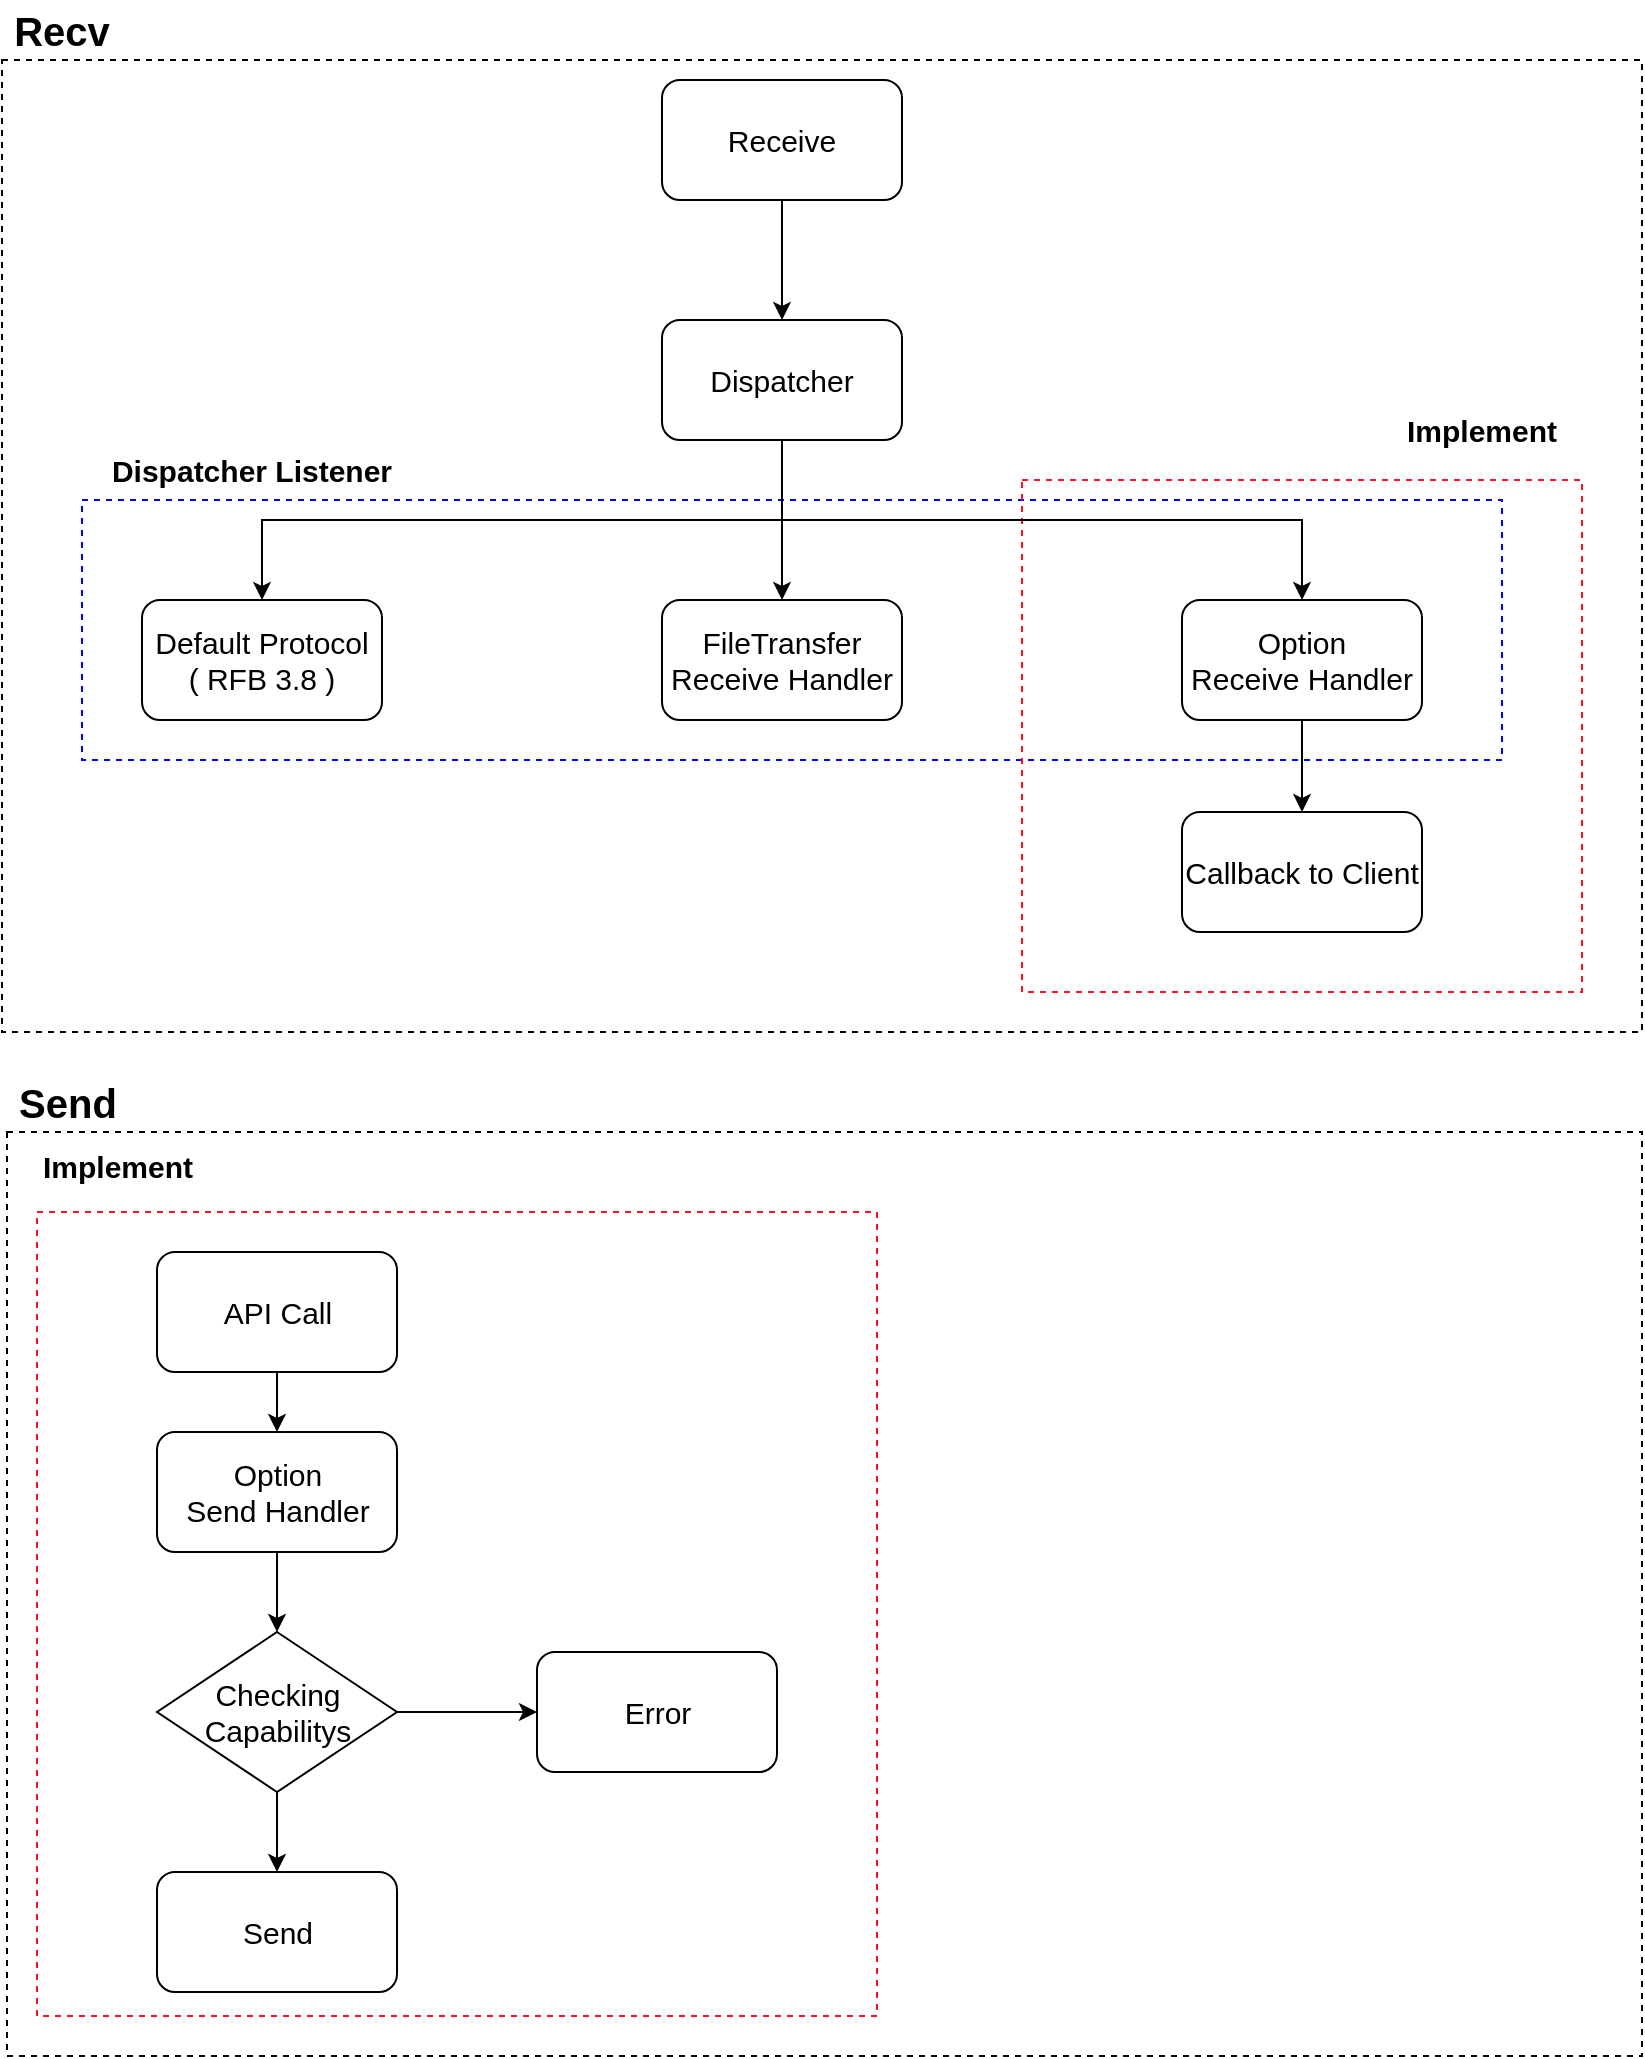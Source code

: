 <mxfile version="24.7.4">
  <diagram name="Page-1" id="c4acf3e9-155e-7222-9cf6-157b1a14988f">
    <mxGraphModel dx="1434" dy="746" grid="1" gridSize="10" guides="1" tooltips="1" connect="1" arrows="1" fold="1" page="1" pageScale="1" pageWidth="850" pageHeight="1100" background="none" math="0" shadow="0">
      <root>
        <mxCell id="0" />
        <mxCell id="1" parent="0" />
        <mxCell id="PbC5Yc8THwEYSNEz2fW4-52" value="" style="rounded=0;whiteSpace=wrap;html=1;dashed=1;fillColor=none;" parent="1" vertex="1">
          <mxGeometry x="12.5" y="590" width="817.5" height="462" as="geometry" />
        </mxCell>
        <mxCell id="PbC5Yc8THwEYSNEz2fW4-48" value="" style="rounded=0;whiteSpace=wrap;html=1;dashed=1;fillColor=none;" parent="1" vertex="1">
          <mxGeometry x="10" y="54" width="820" height="486" as="geometry" />
        </mxCell>
        <mxCell id="PbC5Yc8THwEYSNEz2fW4-27" value="" style="rounded=0;whiteSpace=wrap;html=1;dashed=1;fillColor=none;strokeColor=#FF0F1F;" parent="1" vertex="1">
          <mxGeometry x="27.5" y="630" width="420" height="402" as="geometry" />
        </mxCell>
        <mxCell id="PbC5Yc8THwEYSNEz2fW4-25" value="" style="rounded=0;whiteSpace=wrap;html=1;dashed=1;fillColor=none;fontSize=15;strokeColor=#0000FF;" parent="1" vertex="1">
          <mxGeometry x="50" y="274" width="710" height="130" as="geometry" />
        </mxCell>
        <mxCell id="PbC5Yc8THwEYSNEz2fW4-45" value="" style="rounded=0;whiteSpace=wrap;html=1;dashed=1;fillColor=none;strokeColor=#FF0F1F;" parent="1" vertex="1">
          <mxGeometry x="520" y="264" width="280" height="256" as="geometry" />
        </mxCell>
        <mxCell id="PbC5Yc8THwEYSNEz2fW4-10" style="edgeStyle=orthogonalEdgeStyle;rounded=0;orthogonalLoop=1;jettySize=auto;html=1;fontSize=15;" parent="1" source="PbC5Yc8THwEYSNEz2fW4-4" target="PbC5Yc8THwEYSNEz2fW4-5" edge="1">
          <mxGeometry relative="1" as="geometry" />
        </mxCell>
        <mxCell id="PbC5Yc8THwEYSNEz2fW4-4" value="Receive" style="rounded=1;whiteSpace=wrap;html=1;fontSize=15;" parent="1" vertex="1">
          <mxGeometry x="340" y="64" width="120" height="60" as="geometry" />
        </mxCell>
        <mxCell id="PbC5Yc8THwEYSNEz2fW4-8" style="edgeStyle=orthogonalEdgeStyle;rounded=0;orthogonalLoop=1;jettySize=auto;html=1;fontSize=15;" parent="1" source="PbC5Yc8THwEYSNEz2fW4-5" target="PbC5Yc8THwEYSNEz2fW4-6" edge="1">
          <mxGeometry relative="1" as="geometry" />
        </mxCell>
        <mxCell id="PbC5Yc8THwEYSNEz2fW4-14" style="edgeStyle=orthogonalEdgeStyle;rounded=0;orthogonalLoop=1;jettySize=auto;html=1;fontSize=15;" parent="1" source="PbC5Yc8THwEYSNEz2fW4-5" target="PbC5Yc8THwEYSNEz2fW4-13" edge="1">
          <mxGeometry relative="1" as="geometry">
            <Array as="points">
              <mxPoint x="400" y="284" />
              <mxPoint x="140" y="284" />
            </Array>
          </mxGeometry>
        </mxCell>
        <mxCell id="PbC5Yc8THwEYSNEz2fW4-15" style="edgeStyle=orthogonalEdgeStyle;rounded=0;orthogonalLoop=1;jettySize=auto;html=1;entryX=0.5;entryY=0;entryDx=0;entryDy=0;fontSize=15;" parent="1" source="PbC5Yc8THwEYSNEz2fW4-5" target="PbC5Yc8THwEYSNEz2fW4-7" edge="1">
          <mxGeometry relative="1" as="geometry">
            <Array as="points">
              <mxPoint x="400" y="284" />
              <mxPoint x="660" y="284" />
            </Array>
          </mxGeometry>
        </mxCell>
        <mxCell id="PbC5Yc8THwEYSNEz2fW4-5" value="Dispatcher" style="rounded=1;whiteSpace=wrap;html=1;fontSize=15;" parent="1" vertex="1">
          <mxGeometry x="340" y="184" width="120" height="60" as="geometry" />
        </mxCell>
        <mxCell id="PbC5Yc8THwEYSNEz2fW4-6" value="FileTransfer&lt;br style=&quot;font-size: 15px;&quot;&gt;Receive Handler" style="rounded=1;whiteSpace=wrap;html=1;fontSize=15;" parent="1" vertex="1">
          <mxGeometry x="340" y="324" width="120" height="60" as="geometry" />
        </mxCell>
        <mxCell id="VDipEbuTRbo2rRdu-Mhq-1" style="edgeStyle=orthogonalEdgeStyle;rounded=0;orthogonalLoop=1;jettySize=auto;html=1;entryX=0.5;entryY=0;entryDx=0;entryDy=0;" edge="1" parent="1" source="PbC5Yc8THwEYSNEz2fW4-7" target="PbC5Yc8THwEYSNEz2fW4-19">
          <mxGeometry relative="1" as="geometry" />
        </mxCell>
        <mxCell id="PbC5Yc8THwEYSNEz2fW4-7" value="Option&lt;br style=&quot;font-size: 15px;&quot;&gt;Receive Handler" style="rounded=1;whiteSpace=wrap;html=1;fontSize=15;" parent="1" vertex="1">
          <mxGeometry x="600" y="324" width="120" height="60" as="geometry" />
        </mxCell>
        <mxCell id="PbC5Yc8THwEYSNEz2fW4-13" value="Default Protocol&lt;div style=&quot;font-size: 15px;&quot;&gt;( RFB 3.8 )&lt;/div&gt;" style="rounded=1;whiteSpace=wrap;html=1;fontSize=15;" parent="1" vertex="1">
          <mxGeometry x="80" y="324" width="120" height="60" as="geometry" />
        </mxCell>
        <mxCell id="PbC5Yc8THwEYSNEz2fW4-19" value="Callback to Client" style="rounded=1;whiteSpace=wrap;html=1;fontSize=15;" parent="1" vertex="1">
          <mxGeometry x="600" y="430" width="120" height="60" as="geometry" />
        </mxCell>
        <mxCell id="PbC5Yc8THwEYSNEz2fW4-26" value="Dispatcher Listener" style="text;html=1;align=center;verticalAlign=middle;whiteSpace=wrap;rounded=0;fontSize=15;fontStyle=1" parent="1" vertex="1">
          <mxGeometry x="50" y="244" width="170" height="30" as="geometry" />
        </mxCell>
        <mxCell id="PbC5Yc8THwEYSNEz2fW4-28" value="Implement" style="text;html=1;align=center;verticalAlign=middle;whiteSpace=wrap;rounded=0;fontSize=15;fontStyle=1" parent="1" vertex="1">
          <mxGeometry x="710" y="224" width="80" height="30" as="geometry" />
        </mxCell>
        <mxCell id="PbC5Yc8THwEYSNEz2fW4-31" style="edgeStyle=orthogonalEdgeStyle;rounded=0;orthogonalLoop=1;jettySize=auto;html=1;fontSize=15;" parent="1" source="PbC5Yc8THwEYSNEz2fW4-29" target="PbC5Yc8THwEYSNEz2fW4-30" edge="1">
          <mxGeometry relative="1" as="geometry" />
        </mxCell>
        <mxCell id="PbC5Yc8THwEYSNEz2fW4-29" value="API Call" style="rounded=1;whiteSpace=wrap;html=1;fontSize=15;" parent="1" vertex="1">
          <mxGeometry x="87.5" y="650" width="120" height="60" as="geometry" />
        </mxCell>
        <mxCell id="PbC5Yc8THwEYSNEz2fW4-34" style="edgeStyle=orthogonalEdgeStyle;rounded=0;orthogonalLoop=1;jettySize=auto;html=1;fontSize=15;" parent="1" source="PbC5Yc8THwEYSNEz2fW4-30" target="PbC5Yc8THwEYSNEz2fW4-33" edge="1">
          <mxGeometry relative="1" as="geometry" />
        </mxCell>
        <mxCell id="PbC5Yc8THwEYSNEz2fW4-30" value="Option&lt;br style=&quot;font-size: 15px;&quot;&gt;&lt;span style=&quot;background-color: initial; font-size: 15px;&quot;&gt;Send Handler&lt;/span&gt;" style="rounded=1;whiteSpace=wrap;html=1;fontSize=15;" parent="1" vertex="1">
          <mxGeometry x="87.5" y="740" width="120" height="60" as="geometry" />
        </mxCell>
        <mxCell id="PbC5Yc8THwEYSNEz2fW4-38" style="edgeStyle=orthogonalEdgeStyle;rounded=0;orthogonalLoop=1;jettySize=auto;html=1;fontSize=15;" parent="1" source="PbC5Yc8THwEYSNEz2fW4-33" target="PbC5Yc8THwEYSNEz2fW4-37" edge="1">
          <mxGeometry relative="1" as="geometry" />
        </mxCell>
        <mxCell id="PbC5Yc8THwEYSNEz2fW4-50" style="edgeStyle=orthogonalEdgeStyle;rounded=0;orthogonalLoop=1;jettySize=auto;html=1;fontSize=15;" parent="1" source="PbC5Yc8THwEYSNEz2fW4-33" target="PbC5Yc8THwEYSNEz2fW4-43" edge="1">
          <mxGeometry relative="1" as="geometry" />
        </mxCell>
        <mxCell id="PbC5Yc8THwEYSNEz2fW4-33" value="Checking&lt;br style=&quot;font-size: 15px;&quot;&gt;Capabilitys" style="rhombus;whiteSpace=wrap;html=1;fontSize=15;" parent="1" vertex="1">
          <mxGeometry x="87.5" y="840" width="120" height="80" as="geometry" />
        </mxCell>
        <mxCell id="PbC5Yc8THwEYSNEz2fW4-37" value="Send" style="rounded=1;whiteSpace=wrap;html=1;fontSize=15;" parent="1" vertex="1">
          <mxGeometry x="87.5" y="960" width="120" height="60" as="geometry" />
        </mxCell>
        <mxCell id="PbC5Yc8THwEYSNEz2fW4-43" value="Error" style="rounded=1;whiteSpace=wrap;html=1;fontSize=15;" parent="1" vertex="1">
          <mxGeometry x="277.5" y="850" width="120" height="60" as="geometry" />
        </mxCell>
        <mxCell id="PbC5Yc8THwEYSNEz2fW4-46" value="Implement" style="text;html=1;align=center;verticalAlign=middle;whiteSpace=wrap;rounded=0;fontStyle=1;fontSize=15;" parent="1" vertex="1">
          <mxGeometry x="27.5" y="592" width="80" height="30" as="geometry" />
        </mxCell>
        <mxCell id="PbC5Yc8THwEYSNEz2fW4-53" value="Send" style="text;html=1;align=center;verticalAlign=middle;whiteSpace=wrap;rounded=0;fontSize=20;fontStyle=1" parent="1" vertex="1">
          <mxGeometry x="12.5" y="560" width="60" height="30" as="geometry" />
        </mxCell>
        <mxCell id="PbC5Yc8THwEYSNEz2fW4-54" value="Recv" style="text;html=1;align=center;verticalAlign=middle;whiteSpace=wrap;rounded=0;fontSize=20;fontStyle=1" parent="1" vertex="1">
          <mxGeometry x="10" y="24" width="60" height="30" as="geometry" />
        </mxCell>
      </root>
    </mxGraphModel>
  </diagram>
</mxfile>
